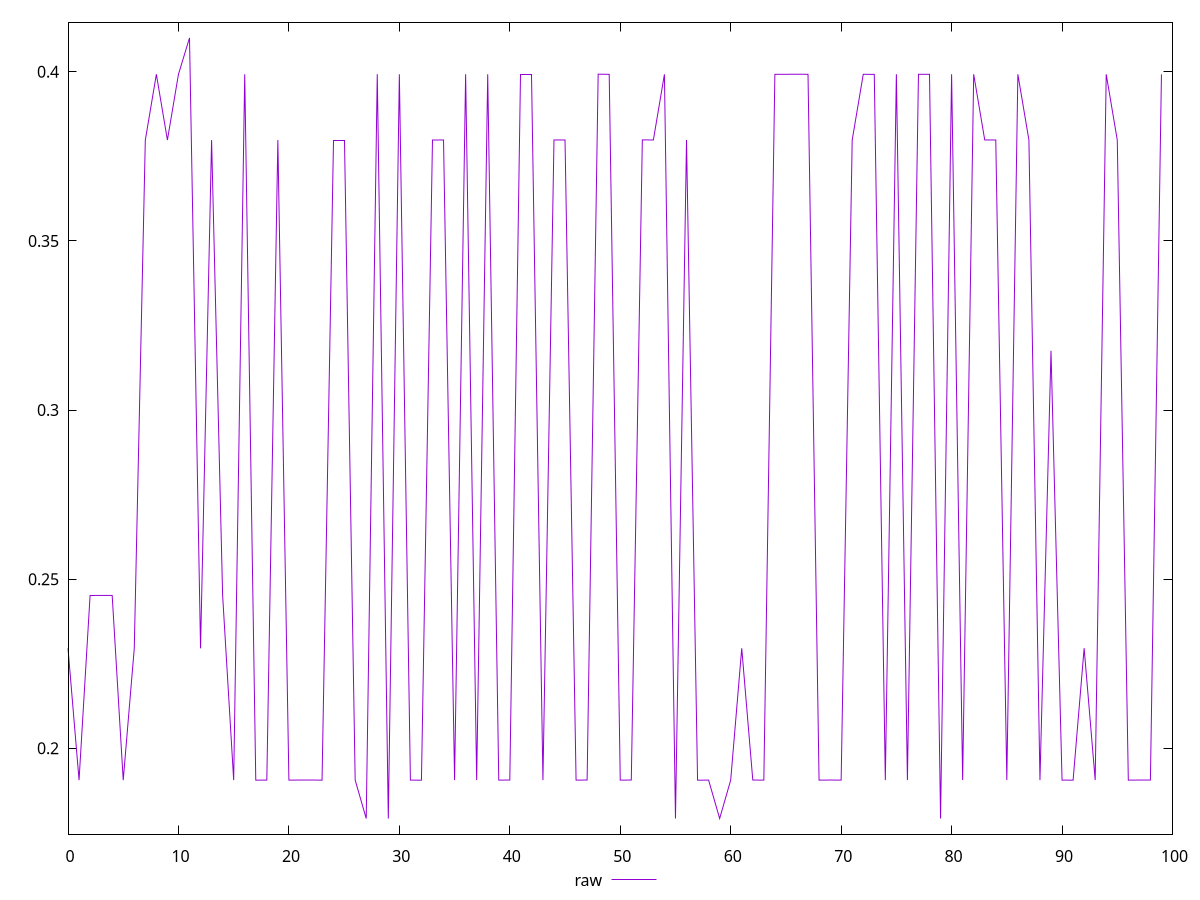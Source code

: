 reset
set terminal svg size 640, 490
set output "reprap/cumulative-layout-shift/samples/pages+cached+nointeractive/raw/values.svg"

$raw <<EOF
0 0.2295630289713542
1 0.1906039867401123
2 0.2451891816457113
3 0.24519438997904464
4 0.24519731966654462
5 0.19059454663594563
6 0.2295665011935764
7 0.37982971445719393
8 0.3992652746836344
9 0.379832644144694
10 0.3992652746836344
11 0.41002414533827036
12 0.2295603162977431
13 0.37982700178358286
14 0.24520046636793352
15 0.19060073153177898
16 0.39926831287807885
17 0.19059801885816788
18 0.19060073153177898
19 0.3798183212280273
20 0.19060073153177898
21 0.19062547111511235
22 0.19063458569844569
23 0.19059552319844564
24 0.3798183212280273
25 0.3798183212280273
26 0.19060691642761232
27 0.1792535349527995
28 0.39929934586418986
29 0.1792506052652995
30 0.3992685298919677
31 0.19060366121927896
32 0.19058933830261232
33 0.37982450612386065
34 0.37985792626274945
35 0.19060170809427898
36 0.39928187624613426
37 0.19063762389289016
38 0.3992652746836344
39 0.19060691642761232
40 0.1906316560109457
41 0.3992685298919677
42 0.3992685298919677
43 0.19059552319844564
44 0.3798606389363605
45 0.37985543060302723
46 0.19060073153177898
47 0.1906316560109457
48 0.39929934586418986
49 0.39925963232252326
50 0.1906042037540012
51 0.19062547111511235
52 0.37986671532524946
53 0.37985543060302723
54 0.39925713666280105
55 0.17925158182779952
56 0.37982971445719393
57 0.19059552319844564
58 0.19060073153177898
59 0.17925158182779952
60 0.19060170809427898
61 0.2295630289713542
62 0.1906289433373346
63 0.19060680792066786
64 0.39926234499613433
65 0.39926581721835663
66 0.3992932694753009
67 0.39926581721835663
68 0.19059801885816788
69 0.19062644767761236
70 0.19060073153177898
71 0.3798183212280273
72 0.39925963232252326
73 0.3992509517669677
74 0.19059801885816788
75 0.39929619916280096
76 0.19060691642761232
77 0.3992652746836344
78 0.3992684213850233
79 0.1792506052652995
80 0.3992994543711343
81 0.1906289433373346
82 0.3992684213850233
83 0.3798606389363605
84 0.37985543060302723
85 0.1906316560109457
86 0.3992633215586344
87 0.379832644144694
88 0.19059552319844564
89 0.3175345213148329
90 0.19060366121927896
91 0.19059552319844564
92 0.2296000298394098
93 0.1906316560109457
94 0.3992684213850233
95 0.37982450612386065
96 0.19059801885816788
97 0.19062644767761236
98 0.19063458569844569
99 0.39926234499613433
EOF

set key outside below
set yrange [0.1746351344638401:0.41463961613972977]

plot \
  $raw title "raw" with line, \


reset
